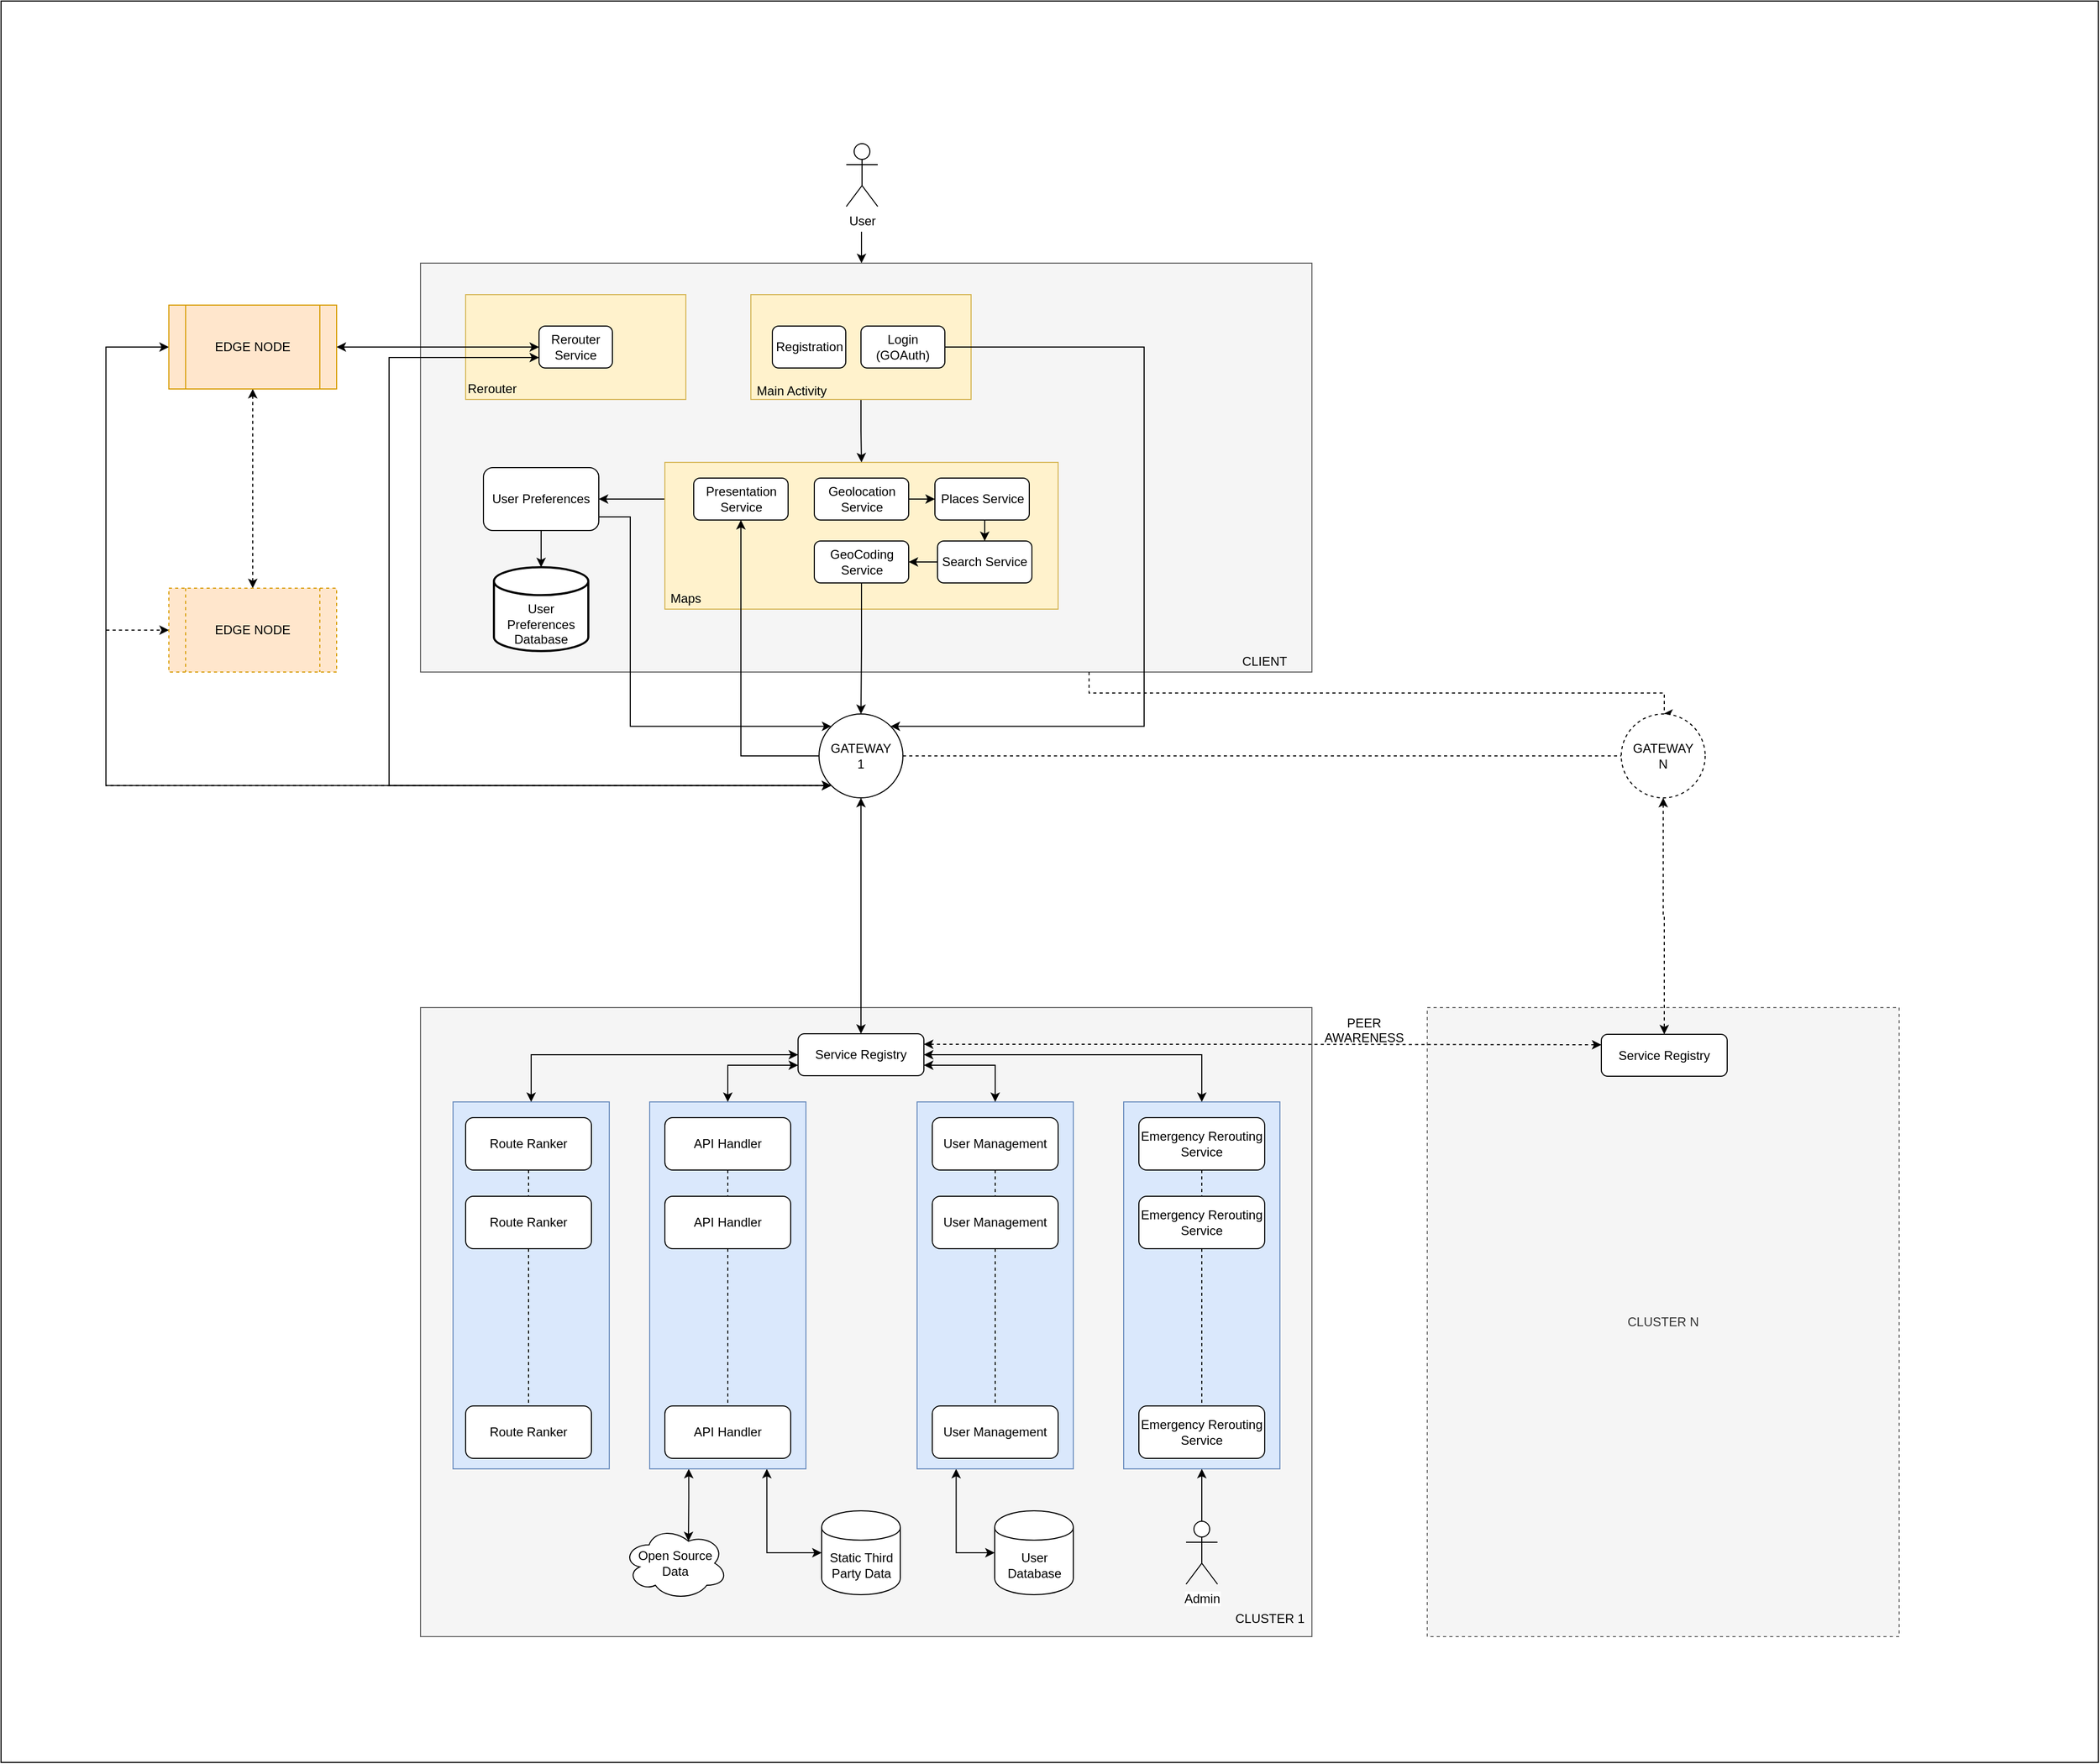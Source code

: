 <mxfile version="10.6.0" type="device"><diagram id="mybhikKIC00zpc_PzN2D" name="Page-1"><mxGraphModel dx="3250" dy="2483" grid="1" gridSize="10" guides="1" tooltips="1" connect="1" arrows="1" fold="1" page="1" pageScale="1" pageWidth="850" pageHeight="1100" math="0" shadow="0"><root><mxCell id="0"/><mxCell id="1" parent="0"/><mxCell id="ZynzFUk2i4fDw7fkE-F0-69" value="" style="rounded=0;whiteSpace=wrap;html=1;" vertex="1" parent="1"><mxGeometry x="-400" y="-160" width="2000" height="1680" as="geometry"/></mxCell><mxCell id="wE9JwiQOG_9vIh5-JScg-59" value="" style="rounded=0;whiteSpace=wrap;html=1;fillColor=#f5f5f5;strokeColor=#666666;fontColor=#333333;" parent="1" vertex="1"><mxGeometry y="800" width="850" height="600" as="geometry"/></mxCell><mxCell id="ZynzFUk2i4fDw7fkE-F0-60" value="" style="rounded=0;whiteSpace=wrap;html=1;fillColor=#dae8fc;strokeColor=#6c8ebf;" vertex="1" parent="1"><mxGeometry x="670.5" y="890" width="149" height="350" as="geometry"/></mxCell><mxCell id="ZynzFUk2i4fDw7fkE-F0-66" style="edgeStyle=orthogonalEdgeStyle;rounded=0;orthogonalLoop=1;jettySize=auto;html=1;exitX=0.25;exitY=1;exitDx=0;exitDy=0;entryX=0;entryY=0.5;entryDx=0;entryDy=0;startArrow=classic;startFill=1;endArrow=classic;endFill=1;" edge="1" parent="1" source="ZynzFUk2i4fDw7fkE-F0-59" target="wE9JwiQOG_9vIh5-JScg-68"><mxGeometry relative="1" as="geometry"/></mxCell><mxCell id="ZynzFUk2i4fDw7fkE-F0-59" value="" style="rounded=0;whiteSpace=wrap;html=1;fillColor=#dae8fc;strokeColor=#6c8ebf;" vertex="1" parent="1"><mxGeometry x="473.5" y="890" width="149" height="350" as="geometry"/></mxCell><mxCell id="ZynzFUk2i4fDw7fkE-F0-64" style="edgeStyle=orthogonalEdgeStyle;rounded=0;orthogonalLoop=1;jettySize=auto;html=1;exitX=0.25;exitY=1;exitDx=0;exitDy=0;entryX=0.625;entryY=0.2;entryDx=0;entryDy=0;entryPerimeter=0;startArrow=classic;startFill=1;endArrow=classic;endFill=1;" edge="1" parent="1" source="ZynzFUk2i4fDw7fkE-F0-58" target="wE9JwiQOG_9vIh5-JScg-66"><mxGeometry relative="1" as="geometry"/></mxCell><mxCell id="ZynzFUk2i4fDw7fkE-F0-65" style="edgeStyle=orthogonalEdgeStyle;rounded=0;orthogonalLoop=1;jettySize=auto;html=1;exitX=0.75;exitY=1;exitDx=0;exitDy=0;entryX=0;entryY=0.5;entryDx=0;entryDy=0;startArrow=classic;startFill=1;endArrow=classic;endFill=1;" edge="1" parent="1" source="ZynzFUk2i4fDw7fkE-F0-58" target="wE9JwiQOG_9vIh5-JScg-67"><mxGeometry relative="1" as="geometry"/></mxCell><mxCell id="ZynzFUk2i4fDw7fkE-F0-58" value="" style="rounded=0;whiteSpace=wrap;html=1;fillColor=#dae8fc;strokeColor=#6c8ebf;" vertex="1" parent="1"><mxGeometry x="218.5" y="890" width="149" height="350" as="geometry"/></mxCell><mxCell id="ZynzFUk2i4fDw7fkE-F0-57" value="" style="rounded=0;whiteSpace=wrap;html=1;fillColor=#dae8fc;strokeColor=#6c8ebf;" vertex="1" parent="1"><mxGeometry x="31" y="890" width="149" height="350" as="geometry"/></mxCell><mxCell id="wE9JwiQOG_9vIh5-JScg-9" value="" style="rounded=0;whiteSpace=wrap;html=1;fillColor=#f5f5f5;strokeColor=#666666;fontColor=#333333;" parent="1" vertex="1"><mxGeometry y="90" width="850" height="390" as="geometry"/></mxCell><mxCell id="ZynzFUk2i4fDw7fkE-F0-5" style="edgeStyle=orthogonalEdgeStyle;rounded=0;orthogonalLoop=1;jettySize=auto;html=1;exitX=0;exitY=0.25;exitDx=0;exitDy=0;entryX=1;entryY=0.5;entryDx=0;entryDy=0;" edge="1" parent="1" source="ZynzFUk2i4fDw7fkE-F0-3" target="wE9JwiQOG_9vIh5-JScg-34"><mxGeometry relative="1" as="geometry"/></mxCell><mxCell id="ZynzFUk2i4fDw7fkE-F0-3" value="" style="rounded=0;whiteSpace=wrap;html=1;fillColor=#fff2cc;strokeColor=#d6b656;" vertex="1" parent="1"><mxGeometry x="233" y="280" width="375" height="140" as="geometry"/></mxCell><mxCell id="ZynzFUk2i4fDw7fkE-F0-4" style="edgeStyle=orthogonalEdgeStyle;rounded=0;orthogonalLoop=1;jettySize=auto;html=1;exitX=0.5;exitY=1;exitDx=0;exitDy=0;entryX=0.5;entryY=0;entryDx=0;entryDy=0;" edge="1" parent="1" source="ZynzFUk2i4fDw7fkE-F0-2" target="ZynzFUk2i4fDw7fkE-F0-3"><mxGeometry relative="1" as="geometry"/></mxCell><mxCell id="ZynzFUk2i4fDw7fkE-F0-2" value="" style="rounded=0;whiteSpace=wrap;html=1;fillColor=#fff2cc;strokeColor=#d6b656;" vertex="1" parent="1"><mxGeometry x="315" y="120" width="210" height="100" as="geometry"/></mxCell><mxCell id="wE9JwiQOG_9vIh5-JScg-1" value="User" style="shape=umlActor;verticalLabelPosition=bottom;labelBackgroundColor=#ffffff;verticalAlign=top;html=1;outlineConnect=0;" parent="1" vertex="1"><mxGeometry x="406" y="-24" width="30" height="60" as="geometry"/></mxCell><mxCell id="wE9JwiQOG_9vIh5-JScg-7" value="" style="endArrow=classic;html=1;" parent="1" edge="1"><mxGeometry width="50" height="50" relative="1" as="geometry"><mxPoint x="420.5" y="60" as="sourcePoint"/><mxPoint x="420.5" y="90" as="targetPoint"/></mxGeometry></mxCell><mxCell id="wE9JwiQOG_9vIh5-JScg-11" value="Registration" style="rounded=1;whiteSpace=wrap;html=1;" parent="1" vertex="1"><mxGeometry x="335.5" y="150" width="70" height="40" as="geometry"/></mxCell><mxCell id="ZynzFUk2i4fDw7fkE-F0-12" style="edgeStyle=orthogonalEdgeStyle;rounded=0;orthogonalLoop=1;jettySize=auto;html=1;exitX=1;exitY=0.5;exitDx=0;exitDy=0;entryX=1;entryY=0;entryDx=0;entryDy=0;" edge="1" parent="1" source="wE9JwiQOG_9vIh5-JScg-12" target="wE9JwiQOG_9vIh5-JScg-44"><mxGeometry relative="1" as="geometry"><Array as="points"><mxPoint x="690" y="170"/><mxPoint x="690" y="531"/></Array></mxGeometry></mxCell><mxCell id="wE9JwiQOG_9vIh5-JScg-12" value="Login (GOAuth)" style="rounded=1;whiteSpace=wrap;html=1;" parent="1" vertex="1"><mxGeometry x="420" y="150" width="80" height="40" as="geometry"/></mxCell><mxCell id="wE9JwiQOG_9vIh5-JScg-17" value="Main Activity" style="text;html=1;strokeColor=none;fillColor=none;align=center;verticalAlign=middle;whiteSpace=wrap;rounded=0;" parent="1" vertex="1"><mxGeometry x="309" y="207" width="90" height="10" as="geometry"/></mxCell><mxCell id="ZynzFUk2i4fDw7fkE-F0-6" style="edgeStyle=orthogonalEdgeStyle;rounded=0;orthogonalLoop=1;jettySize=auto;html=1;exitX=1;exitY=0.5;exitDx=0;exitDy=0;entryX=0;entryY=0.5;entryDx=0;entryDy=0;" edge="1" parent="1" source="wE9JwiQOG_9vIh5-JScg-20" target="wE9JwiQOG_9vIh5-JScg-21"><mxGeometry relative="1" as="geometry"/></mxCell><mxCell id="wE9JwiQOG_9vIh5-JScg-20" value="Geolocation Service" style="rounded=1;whiteSpace=wrap;html=1;" parent="1" vertex="1"><mxGeometry x="375.5" y="295" width="90" height="40" as="geometry"/></mxCell><mxCell id="ZynzFUk2i4fDw7fkE-F0-7" style="edgeStyle=orthogonalEdgeStyle;rounded=0;orthogonalLoop=1;jettySize=auto;html=1;exitX=0.5;exitY=1;exitDx=0;exitDy=0;entryX=0.5;entryY=0;entryDx=0;entryDy=0;" edge="1" parent="1" source="wE9JwiQOG_9vIh5-JScg-21" target="wE9JwiQOG_9vIh5-JScg-22"><mxGeometry relative="1" as="geometry"/></mxCell><mxCell id="wE9JwiQOG_9vIh5-JScg-21" value="Places Service" style="rounded=1;whiteSpace=wrap;html=1;" parent="1" vertex="1"><mxGeometry x="490.5" y="295" width="90" height="40" as="geometry"/></mxCell><mxCell id="ZynzFUk2i4fDw7fkE-F0-8" style="edgeStyle=orthogonalEdgeStyle;rounded=0;orthogonalLoop=1;jettySize=auto;html=1;exitX=0;exitY=0.5;exitDx=0;exitDy=0;entryX=1;entryY=0.5;entryDx=0;entryDy=0;" edge="1" parent="1" source="wE9JwiQOG_9vIh5-JScg-22" target="wE9JwiQOG_9vIh5-JScg-23"><mxGeometry relative="1" as="geometry"/></mxCell><mxCell id="wE9JwiQOG_9vIh5-JScg-22" value="Search Service" style="rounded=1;whiteSpace=wrap;html=1;" parent="1" vertex="1"><mxGeometry x="493" y="355" width="90" height="40" as="geometry"/></mxCell><mxCell id="ZynzFUk2i4fDw7fkE-F0-9" style="edgeStyle=orthogonalEdgeStyle;rounded=0;orthogonalLoop=1;jettySize=auto;html=1;exitX=0.5;exitY=1;exitDx=0;exitDy=0;entryX=0.5;entryY=0;entryDx=0;entryDy=0;" edge="1" parent="1" source="wE9JwiQOG_9vIh5-JScg-23" target="wE9JwiQOG_9vIh5-JScg-44"><mxGeometry relative="1" as="geometry"/></mxCell><mxCell id="ZynzFUk2i4fDw7fkE-F0-24" style="edgeStyle=orthogonalEdgeStyle;rounded=0;orthogonalLoop=1;jettySize=auto;html=1;exitX=0.75;exitY=1;exitDx=0;exitDy=0;entryX=0.5;entryY=0;entryDx=0;entryDy=0;dashed=1;startArrow=none;startFill=0;endArrow=classic;endFill=1;" edge="1" parent="1" source="wE9JwiQOG_9vIh5-JScg-9" target="ZynzFUk2i4fDw7fkE-F0-19"><mxGeometry relative="1" as="geometry"><Array as="points"><mxPoint x="638" y="500"/><mxPoint x="1186" y="500"/></Array></mxGeometry></mxCell><mxCell id="wE9JwiQOG_9vIh5-JScg-23" value="GeoCoding Service" style="rounded=1;whiteSpace=wrap;html=1;" parent="1" vertex="1"><mxGeometry x="375.5" y="355" width="90" height="40" as="geometry"/></mxCell><mxCell id="wE9JwiQOG_9vIh5-JScg-26" value="Presentation Service" style="rounded=1;whiteSpace=wrap;html=1;" parent="1" vertex="1"><mxGeometry x="260.5" y="295" width="90" height="40" as="geometry"/></mxCell><mxCell id="wE9JwiQOG_9vIh5-JScg-27" value="Maps " style="text;html=1;strokeColor=none;fillColor=none;align=center;verticalAlign=middle;whiteSpace=wrap;rounded=0;" parent="1" vertex="1"><mxGeometry x="233" y="400" width="40" height="20" as="geometry"/></mxCell><mxCell id="ZynzFUk2i4fDw7fkE-F0-1" style="edgeStyle=orthogonalEdgeStyle;rounded=0;orthogonalLoop=1;jettySize=auto;html=1;exitX=0.5;exitY=1;exitDx=0;exitDy=0;entryX=0.5;entryY=0;entryDx=0;entryDy=0;entryPerimeter=0;" edge="1" parent="1" source="wE9JwiQOG_9vIh5-JScg-34" target="wE9JwiQOG_9vIh5-JScg-37"><mxGeometry relative="1" as="geometry"/></mxCell><mxCell id="ZynzFUk2i4fDw7fkE-F0-11" style="edgeStyle=orthogonalEdgeStyle;rounded=0;orthogonalLoop=1;jettySize=auto;html=1;exitX=1;exitY=0.75;exitDx=0;exitDy=0;entryX=0;entryY=0;entryDx=0;entryDy=0;" edge="1" parent="1" source="wE9JwiQOG_9vIh5-JScg-34" target="wE9JwiQOG_9vIh5-JScg-44"><mxGeometry relative="1" as="geometry"><Array as="points"><mxPoint x="200" y="332"/><mxPoint x="200" y="532"/></Array></mxGeometry></mxCell><mxCell id="wE9JwiQOG_9vIh5-JScg-34" value="User Preferences" style="rounded=1;whiteSpace=wrap;html=1;" parent="1" vertex="1"><mxGeometry x="60" y="285" width="110" height="60" as="geometry"/></mxCell><mxCell id="wE9JwiQOG_9vIh5-JScg-37" value="&lt;br&gt;&lt;div&gt;&lt;br&gt;&lt;/div&gt;&lt;div&gt;User Preferences Database&lt;/div&gt;" style="strokeWidth=2;html=1;shape=mxgraph.flowchart.database;whiteSpace=wrap;" parent="1" vertex="1"><mxGeometry x="70" y="380" width="90" height="80" as="geometry"/></mxCell><mxCell id="wE9JwiQOG_9vIh5-JScg-42" value="CLIENT " style="text;html=1;strokeColor=none;fillColor=none;align=center;verticalAlign=middle;whiteSpace=wrap;rounded=0;" parent="1" vertex="1"><mxGeometry x="760" y="460" width="90" height="20" as="geometry"/></mxCell><mxCell id="ZynzFUk2i4fDw7fkE-F0-13" style="edgeStyle=orthogonalEdgeStyle;rounded=0;orthogonalLoop=1;jettySize=auto;html=1;exitX=0;exitY=0.5;exitDx=0;exitDy=0;entryX=0.5;entryY=1;entryDx=0;entryDy=0;" edge="1" parent="1" source="wE9JwiQOG_9vIh5-JScg-44" target="wE9JwiQOG_9vIh5-JScg-26"><mxGeometry relative="1" as="geometry"/></mxCell><mxCell id="ZynzFUk2i4fDw7fkE-F0-20" style="edgeStyle=orthogonalEdgeStyle;rounded=0;orthogonalLoop=1;jettySize=auto;html=1;exitX=1;exitY=0.5;exitDx=0;exitDy=0;entryX=0;entryY=0.5;entryDx=0;entryDy=0;startArrow=none;startFill=0;endArrow=none;endFill=0;dashed=1;" edge="1" parent="1" source="wE9JwiQOG_9vIh5-JScg-44" target="ZynzFUk2i4fDw7fkE-F0-19"><mxGeometry relative="1" as="geometry"/></mxCell><mxCell id="ZynzFUk2i4fDw7fkE-F0-37" style="edgeStyle=orthogonalEdgeStyle;rounded=0;orthogonalLoop=1;jettySize=auto;html=1;exitX=0;exitY=1;exitDx=0;exitDy=0;entryX=0;entryY=0.5;entryDx=0;entryDy=0;dashed=1;startArrow=classic;startFill=1;endArrow=classic;endFill=1;" edge="1" parent="1" source="wE9JwiQOG_9vIh5-JScg-44" target="ZynzFUk2i4fDw7fkE-F0-28"><mxGeometry relative="1" as="geometry"><Array as="points"><mxPoint x="-300" y="589"/><mxPoint x="-300" y="440"/></Array></mxGeometry></mxCell><mxCell id="wE9JwiQOG_9vIh5-JScg-44" value="GATEWAY&lt;br&gt;1&lt;br&gt;" style="ellipse;whiteSpace=wrap;html=1;aspect=fixed;" parent="1" vertex="1"><mxGeometry x="380" y="520" width="80" height="80" as="geometry"/></mxCell><mxCell id="wE9JwiQOG_9vIh5-JScg-76" style="edgeStyle=orthogonalEdgeStyle;rounded=0;orthogonalLoop=1;jettySize=auto;html=1;startArrow=classic;startFill=1;exitX=0;exitY=0.5;exitDx=0;exitDy=0;entryX=0.5;entryY=0;entryDx=0;entryDy=0;" parent="1" source="wE9JwiQOG_9vIh5-JScg-61" target="ZynzFUk2i4fDw7fkE-F0-57" edge="1"><mxGeometry relative="1" as="geometry"/></mxCell><mxCell id="wE9JwiQOG_9vIh5-JScg-80" style="edgeStyle=orthogonalEdgeStyle;rounded=0;orthogonalLoop=1;jettySize=auto;html=1;startArrow=classic;startFill=1;exitX=1;exitY=0.5;exitDx=0;exitDy=0;entryX=0.5;entryY=0;entryDx=0;entryDy=0;" parent="1" source="wE9JwiQOG_9vIh5-JScg-61" target="ZynzFUk2i4fDw7fkE-F0-60" edge="1"><mxGeometry relative="1" as="geometry"/></mxCell><mxCell id="ZynzFUk2i4fDw7fkE-F0-14" style="edgeStyle=orthogonalEdgeStyle;rounded=0;orthogonalLoop=1;jettySize=auto;html=1;exitX=0;exitY=0.75;exitDx=0;exitDy=0;startArrow=classic;startFill=1;entryX=0.5;entryY=0;entryDx=0;entryDy=0;" edge="1" parent="1" source="wE9JwiQOG_9vIh5-JScg-61" target="ZynzFUk2i4fDw7fkE-F0-58"><mxGeometry relative="1" as="geometry"><mxPoint x="293" y="890" as="targetPoint"/></mxGeometry></mxCell><mxCell id="ZynzFUk2i4fDw7fkE-F0-63" style="edgeStyle=orthogonalEdgeStyle;rounded=0;orthogonalLoop=1;jettySize=auto;html=1;exitX=1;exitY=0.75;exitDx=0;exitDy=0;entryX=0.5;entryY=0;entryDx=0;entryDy=0;startArrow=classic;startFill=1;endArrow=classic;endFill=1;" edge="1" parent="1" source="wE9JwiQOG_9vIh5-JScg-61" target="ZynzFUk2i4fDw7fkE-F0-59"><mxGeometry relative="1" as="geometry"/></mxCell><mxCell id="wE9JwiQOG_9vIh5-JScg-61" value="Service Registry" style="rounded=1;whiteSpace=wrap;html=1;" parent="1" vertex="1"><mxGeometry x="360" y="825" width="120" height="40" as="geometry"/></mxCell><mxCell id="ZynzFUk2i4fDw7fkE-F0-43" style="edgeStyle=orthogonalEdgeStyle;rounded=0;orthogonalLoop=1;jettySize=auto;html=1;exitX=0.5;exitY=1;exitDx=0;exitDy=0;entryX=0.5;entryY=0;entryDx=0;entryDy=0;startArrow=none;startFill=0;endArrow=none;endFill=0;dashed=1;" edge="1" parent="1" source="wE9JwiQOG_9vIh5-JScg-62" target="ZynzFUk2i4fDw7fkE-F0-41"><mxGeometry relative="1" as="geometry"/></mxCell><mxCell id="wE9JwiQOG_9vIh5-JScg-62" value="Route Ranker" style="rounded=1;whiteSpace=wrap;html=1;" parent="1" vertex="1"><mxGeometry x="43" y="905" width="120" height="50" as="geometry"/></mxCell><mxCell id="ZynzFUk2i4fDw7fkE-F0-51" style="edgeStyle=orthogonalEdgeStyle;rounded=0;orthogonalLoop=1;jettySize=auto;html=1;exitX=0.5;exitY=1;exitDx=0;exitDy=0;entryX=0.5;entryY=0;entryDx=0;entryDy=0;dashed=1;startArrow=none;startFill=0;endArrow=none;endFill=0;" edge="1" parent="1" source="wE9JwiQOG_9vIh5-JScg-63" target="ZynzFUk2i4fDw7fkE-F0-45"><mxGeometry relative="1" as="geometry"/></mxCell><mxCell id="wE9JwiQOG_9vIh5-JScg-63" value="API Handler" style="rounded=1;whiteSpace=wrap;html=1;" parent="1" vertex="1"><mxGeometry x="233" y="905" width="120" height="50" as="geometry"/></mxCell><mxCell id="ZynzFUk2i4fDw7fkE-F0-53" style="edgeStyle=orthogonalEdgeStyle;rounded=0;orthogonalLoop=1;jettySize=auto;html=1;exitX=0.5;exitY=1;exitDx=0;exitDy=0;entryX=0.5;entryY=0;entryDx=0;entryDy=0;dashed=1;startArrow=none;startFill=0;endArrow=none;endFill=0;" edge="1" parent="1" source="wE9JwiQOG_9vIh5-JScg-64" target="ZynzFUk2i4fDw7fkE-F0-46"><mxGeometry relative="1" as="geometry"/></mxCell><mxCell id="wE9JwiQOG_9vIh5-JScg-64" value="User Management" style="rounded=1;whiteSpace=wrap;html=1;" parent="1" vertex="1"><mxGeometry x="488" y="905" width="120" height="50" as="geometry"/></mxCell><mxCell id="ZynzFUk2i4fDw7fkE-F0-55" style="edgeStyle=orthogonalEdgeStyle;rounded=0;orthogonalLoop=1;jettySize=auto;html=1;exitX=0.5;exitY=1;exitDx=0;exitDy=0;entryX=0.5;entryY=0;entryDx=0;entryDy=0;dashed=1;startArrow=none;startFill=0;endArrow=none;endFill=0;" edge="1" parent="1" source="wE9JwiQOG_9vIh5-JScg-65" target="ZynzFUk2i4fDw7fkE-F0-47"><mxGeometry relative="1" as="geometry"/></mxCell><mxCell id="wE9JwiQOG_9vIh5-JScg-65" value="Emergency Rerouting Service" style="rounded=1;whiteSpace=wrap;html=1;" parent="1" vertex="1"><mxGeometry x="685" y="905" width="120" height="50" as="geometry"/></mxCell><mxCell id="wE9JwiQOG_9vIh5-JScg-66" value="Open Source Data" style="ellipse;shape=cloud;whiteSpace=wrap;html=1;" parent="1" vertex="1"><mxGeometry x="193" y="1295" width="100" height="70" as="geometry"/></mxCell><mxCell id="wE9JwiQOG_9vIh5-JScg-67" value="Static Third Party Data" style="shape=cylinder;whiteSpace=wrap;html=1;boundedLbl=1;backgroundOutline=1;" parent="1" vertex="1"><mxGeometry x="382.5" y="1280" width="75" height="80" as="geometry"/></mxCell><mxCell id="wE9JwiQOG_9vIh5-JScg-68" value="User Database" style="shape=cylinder;whiteSpace=wrap;html=1;boundedLbl=1;backgroundOutline=1;" parent="1" vertex="1"><mxGeometry x="547.5" y="1280" width="75" height="80" as="geometry"/></mxCell><mxCell id="ZynzFUk2i4fDw7fkE-F0-68" style="edgeStyle=orthogonalEdgeStyle;rounded=0;orthogonalLoop=1;jettySize=auto;html=1;exitX=0.5;exitY=0;exitDx=0;exitDy=0;exitPerimeter=0;entryX=0.5;entryY=1;entryDx=0;entryDy=0;startArrow=none;startFill=0;endArrow=classic;endFill=1;" edge="1" parent="1" source="wE9JwiQOG_9vIh5-JScg-74" target="ZynzFUk2i4fDw7fkE-F0-60"><mxGeometry relative="1" as="geometry"/></mxCell><mxCell id="wE9JwiQOG_9vIh5-JScg-74" value="Admin" style="shape=umlActor;verticalLabelPosition=bottom;labelBackgroundColor=#ffffff;verticalAlign=top;html=1;outlineConnect=0;" parent="1" vertex="1"><mxGeometry x="730" y="1290" width="30" height="60" as="geometry"/></mxCell><mxCell id="wE9JwiQOG_9vIh5-JScg-82" value="CLUSTER N" style="rounded=0;whiteSpace=wrap;html=1;dashed=1;fillColor=#f5f5f5;strokeColor=#666666;fontColor=#333333;" parent="1" vertex="1"><mxGeometry x="960" y="800" width="450" height="600" as="geometry"/></mxCell><mxCell id="wE9JwiQOG_9vIh5-JScg-86" value="CLUSTER 1" style="text;html=1;strokeColor=none;fillColor=none;align=center;verticalAlign=middle;whiteSpace=wrap;rounded=0;dashed=1;" parent="1" vertex="1"><mxGeometry x="770" y="1365" width="80" height="35" as="geometry"/></mxCell><mxCell id="ZynzFUk2i4fDw7fkE-F0-22" style="edgeStyle=orthogonalEdgeStyle;rounded=0;orthogonalLoop=1;jettySize=auto;html=1;exitX=0.5;exitY=1;exitDx=0;exitDy=0;entryX=0.5;entryY=0;entryDx=0;entryDy=0;dashed=1;startArrow=classic;startFill=1;endArrow=classic;endFill=1;" edge="1" parent="1" source="ZynzFUk2i4fDw7fkE-F0-19" target="ZynzFUk2i4fDw7fkE-F0-25"><mxGeometry relative="1" as="geometry"/></mxCell><mxCell id="ZynzFUk2i4fDw7fkE-F0-19" value="GATEWAY&lt;br&gt;N&lt;br&gt;" style="ellipse;whiteSpace=wrap;html=1;aspect=fixed;dashed=1;" vertex="1" parent="1"><mxGeometry x="1145" y="520" width="80" height="80" as="geometry"/></mxCell><mxCell id="ZynzFUk2i4fDw7fkE-F0-25" value="Service Registry" style="rounded=1;whiteSpace=wrap;html=1;" vertex="1" parent="1"><mxGeometry x="1126" y="825.5" width="120" height="40" as="geometry"/></mxCell><mxCell id="ZynzFUk2i4fDw7fkE-F0-26" style="edgeStyle=orthogonalEdgeStyle;rounded=0;orthogonalLoop=1;jettySize=auto;html=1;exitX=1;exitY=0.25;exitDx=0;exitDy=0;entryX=0;entryY=0.25;entryDx=0;entryDy=0;dashed=1;startArrow=classic;startFill=1;endArrow=classic;endFill=1;" edge="1" parent="1" source="wE9JwiQOG_9vIh5-JScg-61" target="ZynzFUk2i4fDw7fkE-F0-25"><mxGeometry relative="1" as="geometry"/></mxCell><mxCell id="ZynzFUk2i4fDw7fkE-F0-10" style="edgeStyle=orthogonalEdgeStyle;rounded=0;orthogonalLoop=1;jettySize=auto;html=1;exitX=0.5;exitY=1;exitDx=0;exitDy=0;entryX=0.5;entryY=0;entryDx=0;entryDy=0;startArrow=classic;startFill=1;" edge="1" parent="1" source="wE9JwiQOG_9vIh5-JScg-44" target="wE9JwiQOG_9vIh5-JScg-61"><mxGeometry relative="1" as="geometry"/></mxCell><mxCell id="ZynzFUk2i4fDw7fkE-F0-33" style="edgeStyle=orthogonalEdgeStyle;rounded=0;orthogonalLoop=1;jettySize=auto;html=1;exitX=0.5;exitY=1;exitDx=0;exitDy=0;entryX=0.5;entryY=0;entryDx=0;entryDy=0;startArrow=classic;startFill=1;endArrow=classic;endFill=1;dashed=1;" edge="1" parent="1" source="ZynzFUk2i4fDw7fkE-F0-27" target="ZynzFUk2i4fDw7fkE-F0-28"><mxGeometry relative="1" as="geometry"/></mxCell><mxCell id="ZynzFUk2i4fDw7fkE-F0-36" style="edgeStyle=orthogonalEdgeStyle;rounded=0;orthogonalLoop=1;jettySize=auto;html=1;exitX=0;exitY=0.5;exitDx=0;exitDy=0;entryX=0;entryY=1;entryDx=0;entryDy=0;startArrow=classic;startFill=1;endArrow=classic;endFill=1;" edge="1" parent="1" source="ZynzFUk2i4fDw7fkE-F0-27" target="wE9JwiQOG_9vIh5-JScg-44"><mxGeometry relative="1" as="geometry"><Array as="points"><mxPoint x="-300" y="170"/><mxPoint x="-300" y="589"/></Array></mxGeometry></mxCell><mxCell id="ZynzFUk2i4fDw7fkE-F0-27" value="EDGE NODE" style="shape=process;whiteSpace=wrap;html=1;backgroundOutline=1;fillColor=#ffe6cc;strokeColor=#d79b00;" vertex="1" parent="1"><mxGeometry x="-240" y="130" width="160" height="80" as="geometry"/></mxCell><mxCell id="ZynzFUk2i4fDw7fkE-F0-28" value="EDGE NODE" style="shape=process;whiteSpace=wrap;html=1;backgroundOutline=1;dashed=1;fillColor=#ffe6cc;strokeColor=#d79b00;" vertex="1" parent="1"><mxGeometry x="-240" y="400" width="160" height="80" as="geometry"/></mxCell><mxCell id="ZynzFUk2i4fDw7fkE-F0-29" value="" style="rounded=0;whiteSpace=wrap;html=1;fillColor=#fff2cc;strokeColor=#d6b656;" vertex="1" parent="1"><mxGeometry x="43" y="120" width="210" height="100" as="geometry"/></mxCell><mxCell id="ZynzFUk2i4fDw7fkE-F0-30" value="Rerouter" style="text;html=1;resizable=0;points=[];autosize=1;align=left;verticalAlign=top;spacingTop=-4;" vertex="1" parent="1"><mxGeometry x="43" y="200" width="60" height="20" as="geometry"/></mxCell><mxCell id="ZynzFUk2i4fDw7fkE-F0-32" style="edgeStyle=orthogonalEdgeStyle;rounded=0;orthogonalLoop=1;jettySize=auto;html=1;exitX=0;exitY=0.5;exitDx=0;exitDy=0;entryX=1;entryY=0.5;entryDx=0;entryDy=0;startArrow=classic;startFill=1;endArrow=classic;endFill=1;" edge="1" parent="1" source="ZynzFUk2i4fDw7fkE-F0-31" target="ZynzFUk2i4fDw7fkE-F0-27"><mxGeometry relative="1" as="geometry"/></mxCell><mxCell id="ZynzFUk2i4fDw7fkE-F0-31" value="Rerouter Service" style="rounded=1;whiteSpace=wrap;html=1;" vertex="1" parent="1"><mxGeometry x="113" y="150" width="70" height="40" as="geometry"/></mxCell><mxCell id="ZynzFUk2i4fDw7fkE-F0-38" style="edgeStyle=orthogonalEdgeStyle;rounded=0;orthogonalLoop=1;jettySize=auto;html=1;exitX=0;exitY=1;exitDx=0;exitDy=0;entryX=0;entryY=0.75;entryDx=0;entryDy=0;startArrow=classic;startFill=1;endArrow=classic;endFill=1;" edge="1" parent="1" source="wE9JwiQOG_9vIh5-JScg-44" target="ZynzFUk2i4fDw7fkE-F0-31"><mxGeometry relative="1" as="geometry"><Array as="points"><mxPoint x="-30" y="589"/><mxPoint x="-30" y="180"/></Array></mxGeometry></mxCell><mxCell id="ZynzFUk2i4fDw7fkE-F0-39" value="&lt;div style=&quot;text-align: center&quot;&gt;&lt;span&gt;PEER&lt;/span&gt;&lt;/div&gt;&lt;div style=&quot;text-align: center&quot;&gt;&lt;span&gt;AWARENESS&lt;/span&gt;&lt;/div&gt;" style="text;html=1;resizable=0;points=[];autosize=1;align=left;verticalAlign=top;spacingTop=-4;" vertex="1" parent="1"><mxGeometry x="860" y="805" width="90" height="30" as="geometry"/></mxCell><mxCell id="ZynzFUk2i4fDw7fkE-F0-44" style="edgeStyle=orthogonalEdgeStyle;rounded=0;orthogonalLoop=1;jettySize=auto;html=1;exitX=0.5;exitY=1;exitDx=0;exitDy=0;entryX=0.5;entryY=0;entryDx=0;entryDy=0;dashed=1;startArrow=none;startFill=0;endArrow=none;endFill=0;" edge="1" parent="1" source="ZynzFUk2i4fDw7fkE-F0-41" target="ZynzFUk2i4fDw7fkE-F0-42"><mxGeometry relative="1" as="geometry"/></mxCell><mxCell id="ZynzFUk2i4fDw7fkE-F0-41" value="Route Ranker" style="rounded=1;whiteSpace=wrap;html=1;" vertex="1" parent="1"><mxGeometry x="43" y="980" width="120" height="50" as="geometry"/></mxCell><mxCell id="ZynzFUk2i4fDw7fkE-F0-42" value="Route Ranker" style="rounded=1;whiteSpace=wrap;html=1;" vertex="1" parent="1"><mxGeometry x="43" y="1180" width="120" height="50" as="geometry"/></mxCell><mxCell id="ZynzFUk2i4fDw7fkE-F0-52" style="edgeStyle=orthogonalEdgeStyle;rounded=0;orthogonalLoop=1;jettySize=auto;html=1;exitX=0.5;exitY=1;exitDx=0;exitDy=0;entryX=0.5;entryY=0;entryDx=0;entryDy=0;dashed=1;startArrow=none;startFill=0;endArrow=none;endFill=0;" edge="1" parent="1" source="ZynzFUk2i4fDw7fkE-F0-45" target="ZynzFUk2i4fDw7fkE-F0-48"><mxGeometry relative="1" as="geometry"/></mxCell><mxCell id="ZynzFUk2i4fDw7fkE-F0-45" value="API Handler" style="rounded=1;whiteSpace=wrap;html=1;" vertex="1" parent="1"><mxGeometry x="233" y="980" width="120" height="50" as="geometry"/></mxCell><mxCell id="ZynzFUk2i4fDw7fkE-F0-54" style="edgeStyle=orthogonalEdgeStyle;rounded=0;orthogonalLoop=1;jettySize=auto;html=1;exitX=0.5;exitY=1;exitDx=0;exitDy=0;entryX=0.5;entryY=0;entryDx=0;entryDy=0;dashed=1;startArrow=none;startFill=0;endArrow=none;endFill=0;" edge="1" parent="1" source="ZynzFUk2i4fDw7fkE-F0-46" target="ZynzFUk2i4fDw7fkE-F0-49"><mxGeometry relative="1" as="geometry"/></mxCell><mxCell id="ZynzFUk2i4fDw7fkE-F0-46" value="User Management" style="rounded=1;whiteSpace=wrap;html=1;" vertex="1" parent="1"><mxGeometry x="488" y="980" width="120" height="50" as="geometry"/></mxCell><mxCell id="ZynzFUk2i4fDw7fkE-F0-62" style="edgeStyle=orthogonalEdgeStyle;rounded=0;orthogonalLoop=1;jettySize=auto;html=1;exitX=0.5;exitY=1;exitDx=0;exitDy=0;entryX=0.5;entryY=0;entryDx=0;entryDy=0;dashed=1;startArrow=none;startFill=0;endArrow=none;endFill=0;" edge="1" parent="1" source="ZynzFUk2i4fDw7fkE-F0-47" target="ZynzFUk2i4fDw7fkE-F0-50"><mxGeometry relative="1" as="geometry"/></mxCell><mxCell id="ZynzFUk2i4fDw7fkE-F0-47" value="Emergency Rerouting Service" style="rounded=1;whiteSpace=wrap;html=1;" vertex="1" parent="1"><mxGeometry x="685" y="980" width="120" height="50" as="geometry"/></mxCell><mxCell id="ZynzFUk2i4fDw7fkE-F0-48" value="API Handler" style="rounded=1;whiteSpace=wrap;html=1;" vertex="1" parent="1"><mxGeometry x="233" y="1180" width="120" height="50" as="geometry"/></mxCell><mxCell id="ZynzFUk2i4fDw7fkE-F0-49" value="User Management" style="rounded=1;whiteSpace=wrap;html=1;" vertex="1" parent="1"><mxGeometry x="488" y="1180" width="120" height="50" as="geometry"/></mxCell><mxCell id="ZynzFUk2i4fDw7fkE-F0-50" value="Emergency Rerouting Service" style="rounded=1;whiteSpace=wrap;html=1;" vertex="1" parent="1"><mxGeometry x="685" y="1180" width="120" height="50" as="geometry"/></mxCell></root></mxGraphModel></diagram></mxfile>
